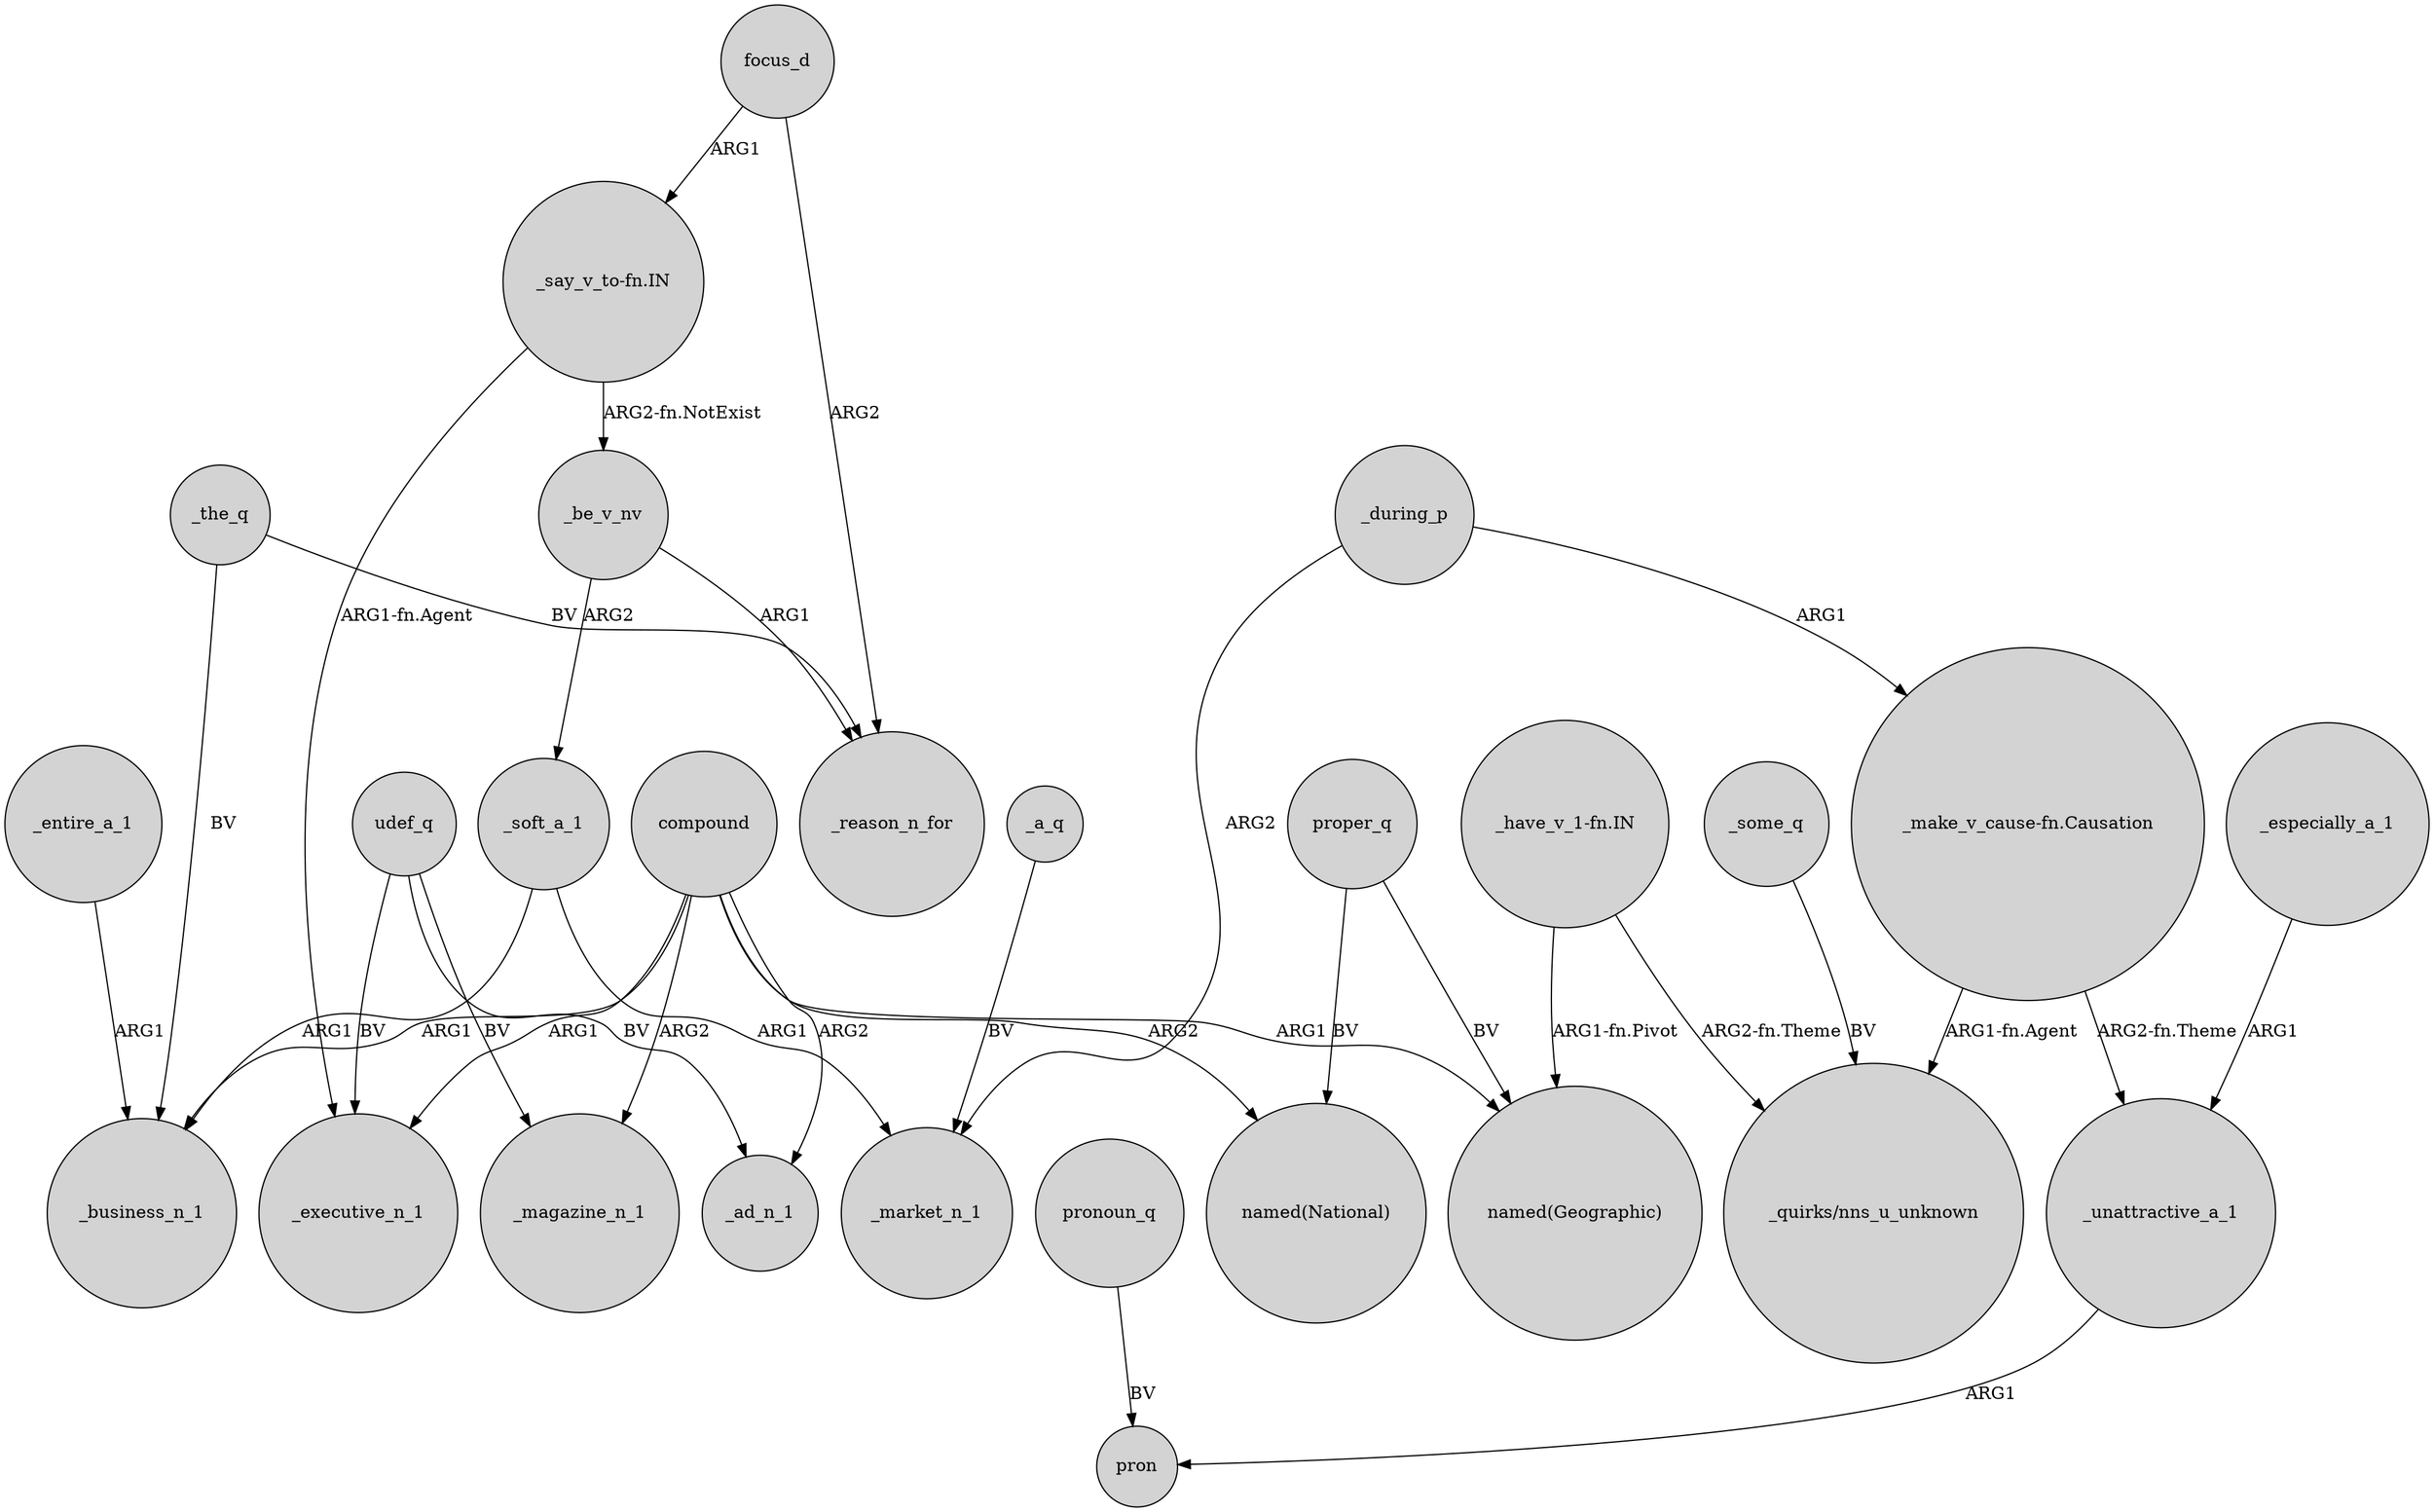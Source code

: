 digraph {
	node [shape=circle style=filled]
	_the_q -> _business_n_1 [label=BV]
	_unattractive_a_1 -> pron [label=ARG1]
	compound -> _ad_n_1 [label=ARG2]
	_entire_a_1 -> _business_n_1 [label=ARG1]
	udef_q -> _executive_n_1 [label=BV]
	_soft_a_1 -> _business_n_1 [label=ARG1]
	_be_v_nv -> _soft_a_1 [label=ARG2]
	_during_p -> "_make_v_cause-fn.Causation" [label=ARG1]
	compound -> _executive_n_1 [label=ARG1]
	focus_d -> _reason_n_for [label=ARG2]
	_be_v_nv -> _reason_n_for [label=ARG1]
	_soft_a_1 -> _market_n_1 [label=ARG1]
	compound -> "named(National)" [label=ARG2]
	udef_q -> _magazine_n_1 [label=BV]
	pronoun_q -> pron [label=BV]
	"_say_v_to-fn.IN" -> _executive_n_1 [label="ARG1-fn.Agent"]
	_during_p -> _market_n_1 [label=ARG2]
	compound -> _business_n_1 [label=ARG1]
	"_say_v_to-fn.IN" -> _be_v_nv [label="ARG2-fn.NotExist"]
	_some_q -> "_quirks/nns_u_unknown" [label=BV]
	proper_q -> "named(Geographic)" [label=BV]
	"_make_v_cause-fn.Causation" -> _unattractive_a_1 [label="ARG2-fn.Theme"]
	udef_q -> _ad_n_1 [label=BV]
	"_have_v_1-fn.IN" -> "_quirks/nns_u_unknown" [label="ARG2-fn.Theme"]
	_a_q -> _market_n_1 [label=BV]
	compound -> _magazine_n_1 [label=ARG2]
	_especially_a_1 -> _unattractive_a_1 [label=ARG1]
	proper_q -> "named(National)" [label=BV]
	compound -> "named(Geographic)" [label=ARG1]
	_the_q -> _reason_n_for [label=BV]
	"_make_v_cause-fn.Causation" -> "_quirks/nns_u_unknown" [label="ARG1-fn.Agent"]
	"_have_v_1-fn.IN" -> "named(Geographic)" [label="ARG1-fn.Pivot"]
	focus_d -> "_say_v_to-fn.IN" [label=ARG1]
}
